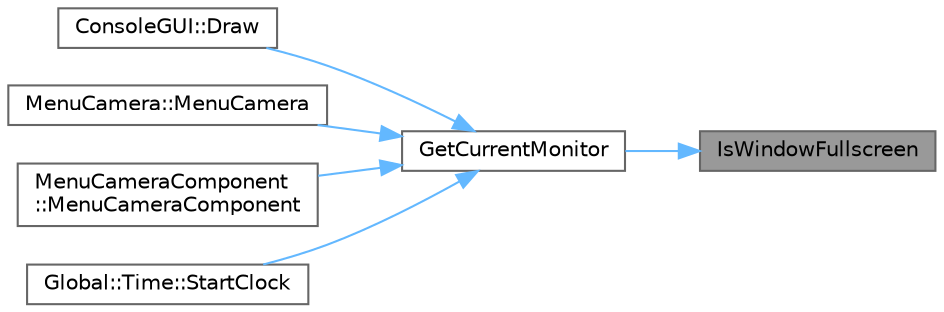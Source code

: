 digraph "IsWindowFullscreen"
{
 // LATEX_PDF_SIZE
  bgcolor="transparent";
  edge [fontname=Helvetica,fontsize=10,labelfontname=Helvetica,labelfontsize=10];
  node [fontname=Helvetica,fontsize=10,shape=box,height=0.2,width=0.4];
  rankdir="RL";
  Node1 [id="Node000001",label="IsWindowFullscreen",height=0.2,width=0.4,color="gray40", fillcolor="grey60", style="filled", fontcolor="black",tooltip=" "];
  Node1 -> Node2 [id="edge1_Node000001_Node000002",dir="back",color="steelblue1",style="solid",tooltip=" "];
  Node2 [id="Node000002",label="GetCurrentMonitor",height=0.2,width=0.4,color="grey40", fillcolor="white", style="filled",URL="$_old_2_classes_2lib_2rcore_8c.html#ab26cf58bb52e9c8dd2af23499a50587a",tooltip=" "];
  Node2 -> Node3 [id="edge2_Node000002_Node000003",dir="back",color="steelblue1",style="solid",tooltip=" "];
  Node3 [id="Node000003",label="ConsoleGUI::Draw",height=0.2,width=0.4,color="grey40", fillcolor="white", style="filled",URL="$class_console_g_u_i.html#a984e19339696dc6e3a5ebec7e51710a8",tooltip=" "];
  Node2 -> Node4 [id="edge3_Node000002_Node000004",dir="back",color="steelblue1",style="solid",tooltip=" "];
  Node4 [id="Node000004",label="MenuCamera::MenuCamera",height=0.2,width=0.4,color="grey40", fillcolor="white", style="filled",URL="$class_menu_camera.html#a163de090da4d4fcf389bdc90cbf034e4",tooltip=" "];
  Node2 -> Node5 [id="edge4_Node000002_Node000005",dir="back",color="steelblue1",style="solid",tooltip=" "];
  Node5 [id="Node000005",label="MenuCameraComponent\l::MenuCameraComponent",height=0.2,width=0.4,color="grey40", fillcolor="white", style="filled",URL="$class_menu_camera_component.html#adc4070c18164ca16280c91a9e2163129",tooltip=" "];
  Node2 -> Node6 [id="edge5_Node000002_Node000006",dir="back",color="steelblue1",style="solid",tooltip=" "];
  Node6 [id="Node000006",label="Global::Time::StartClock",height=0.2,width=0.4,color="grey40", fillcolor="white", style="filled",URL="$class_global_1_1_time.html#a5b074d347a49a082d1c8e1e38faadf4e",tooltip=" "];
}
